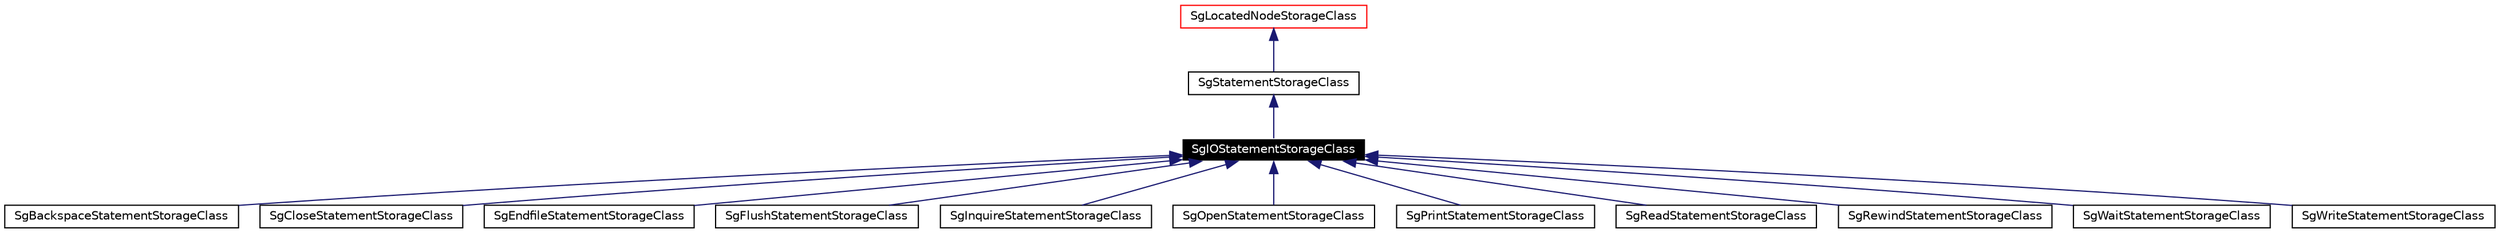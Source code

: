 digraph G
{
  edge [fontname="Helvetica",fontsize=10,labelfontname="Helvetica",labelfontsize=10];
  node [fontname="Helvetica",fontsize=10,shape=record];
  Node1 [label="SgIOStatementStorageClass",height=0.2,width=0.4,color="white", fillcolor="black", style="filled" fontcolor="white"];
  Node2 -> Node1 [dir=back,color="midnightblue",fontsize=10,style="solid",fontname="Helvetica"];
  Node2 [label="SgStatementStorageClass",height=0.2,width=0.4,color="black",URL="$classSgStatementStorageClass.html"];
  Node3 -> Node2 [dir=back,color="midnightblue",fontsize=10,style="solid",fontname="Helvetica"];
  Node3 [label="SgLocatedNodeStorageClass",height=0.2,width=0.4,color="red",URL="$classSgLocatedNodeStorageClass.html"];
  Node1 -> Node4 [dir=back,color="midnightblue",fontsize=10,style="solid",fontname="Helvetica"];
  Node4 [label="SgBackspaceStatementStorageClass",height=0.2,width=0.4,color="black",URL="$classSgBackspaceStatementStorageClass.html"];
  Node1 -> Node5 [dir=back,color="midnightblue",fontsize=10,style="solid",fontname="Helvetica"];
  Node5 [label="SgCloseStatementStorageClass",height=0.2,width=0.4,color="black",URL="$classSgCloseStatementStorageClass.html"];
  Node1 -> Node6 [dir=back,color="midnightblue",fontsize=10,style="solid",fontname="Helvetica"];
  Node6 [label="SgEndfileStatementStorageClass",height=0.2,width=0.4,color="black",URL="$classSgEndfileStatementStorageClass.html"];
  Node1 -> Node7 [dir=back,color="midnightblue",fontsize=10,style="solid",fontname="Helvetica"];
  Node7 [label="SgFlushStatementStorageClass",height=0.2,width=0.4,color="black",URL="$classSgFlushStatementStorageClass.html"];
  Node1 -> Node8 [dir=back,color="midnightblue",fontsize=10,style="solid",fontname="Helvetica"];
  Node8 [label="SgInquireStatementStorageClass",height=0.2,width=0.4,color="black",URL="$classSgInquireStatementStorageClass.html"];
  Node1 -> Node9 [dir=back,color="midnightblue",fontsize=10,style="solid",fontname="Helvetica"];
  Node9 [label="SgOpenStatementStorageClass",height=0.2,width=0.4,color="black",URL="$classSgOpenStatementStorageClass.html"];
  Node1 -> Node10 [dir=back,color="midnightblue",fontsize=10,style="solid",fontname="Helvetica"];
  Node10 [label="SgPrintStatementStorageClass",height=0.2,width=0.4,color="black",URL="$classSgPrintStatementStorageClass.html"];
  Node1 -> Node11 [dir=back,color="midnightblue",fontsize=10,style="solid",fontname="Helvetica"];
  Node11 [label="SgReadStatementStorageClass",height=0.2,width=0.4,color="black",URL="$classSgReadStatementStorageClass.html"];
  Node1 -> Node12 [dir=back,color="midnightblue",fontsize=10,style="solid",fontname="Helvetica"];
  Node12 [label="SgRewindStatementStorageClass",height=0.2,width=0.4,color="black",URL="$classSgRewindStatementStorageClass.html"];
  Node1 -> Node13 [dir=back,color="midnightblue",fontsize=10,style="solid",fontname="Helvetica"];
  Node13 [label="SgWaitStatementStorageClass",height=0.2,width=0.4,color="black",URL="$classSgWaitStatementStorageClass.html"];
  Node1 -> Node14 [dir=back,color="midnightblue",fontsize=10,style="solid",fontname="Helvetica"];
  Node14 [label="SgWriteStatementStorageClass",height=0.2,width=0.4,color="black",URL="$classSgWriteStatementStorageClass.html"];
}
